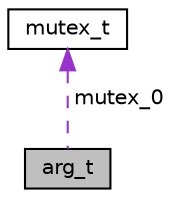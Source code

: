 digraph "arg_t"
{
 // LATEX_PDF_SIZE
  edge [fontname="Helvetica",fontsize="10",labelfontname="Helvetica",labelfontsize="10"];
  node [fontname="Helvetica",fontsize="10",shape=record];
  Node1 [label="arg_t",height=0.2,width=0.4,color="black", fillcolor="grey75", style="filled", fontcolor="black",tooltip=" "];
  Node2 -> Node1 [dir="back",color="darkorchid3",fontsize="10",style="dashed",label=" mutex_0" ,fontname="Helvetica"];
  Node2 [label="mutex_t",height=0.2,width=0.4,color="black", fillcolor="white", style="filled",URL="$structmutex__t.html",tooltip="Type definition for mutex, opaque to user."];
}
